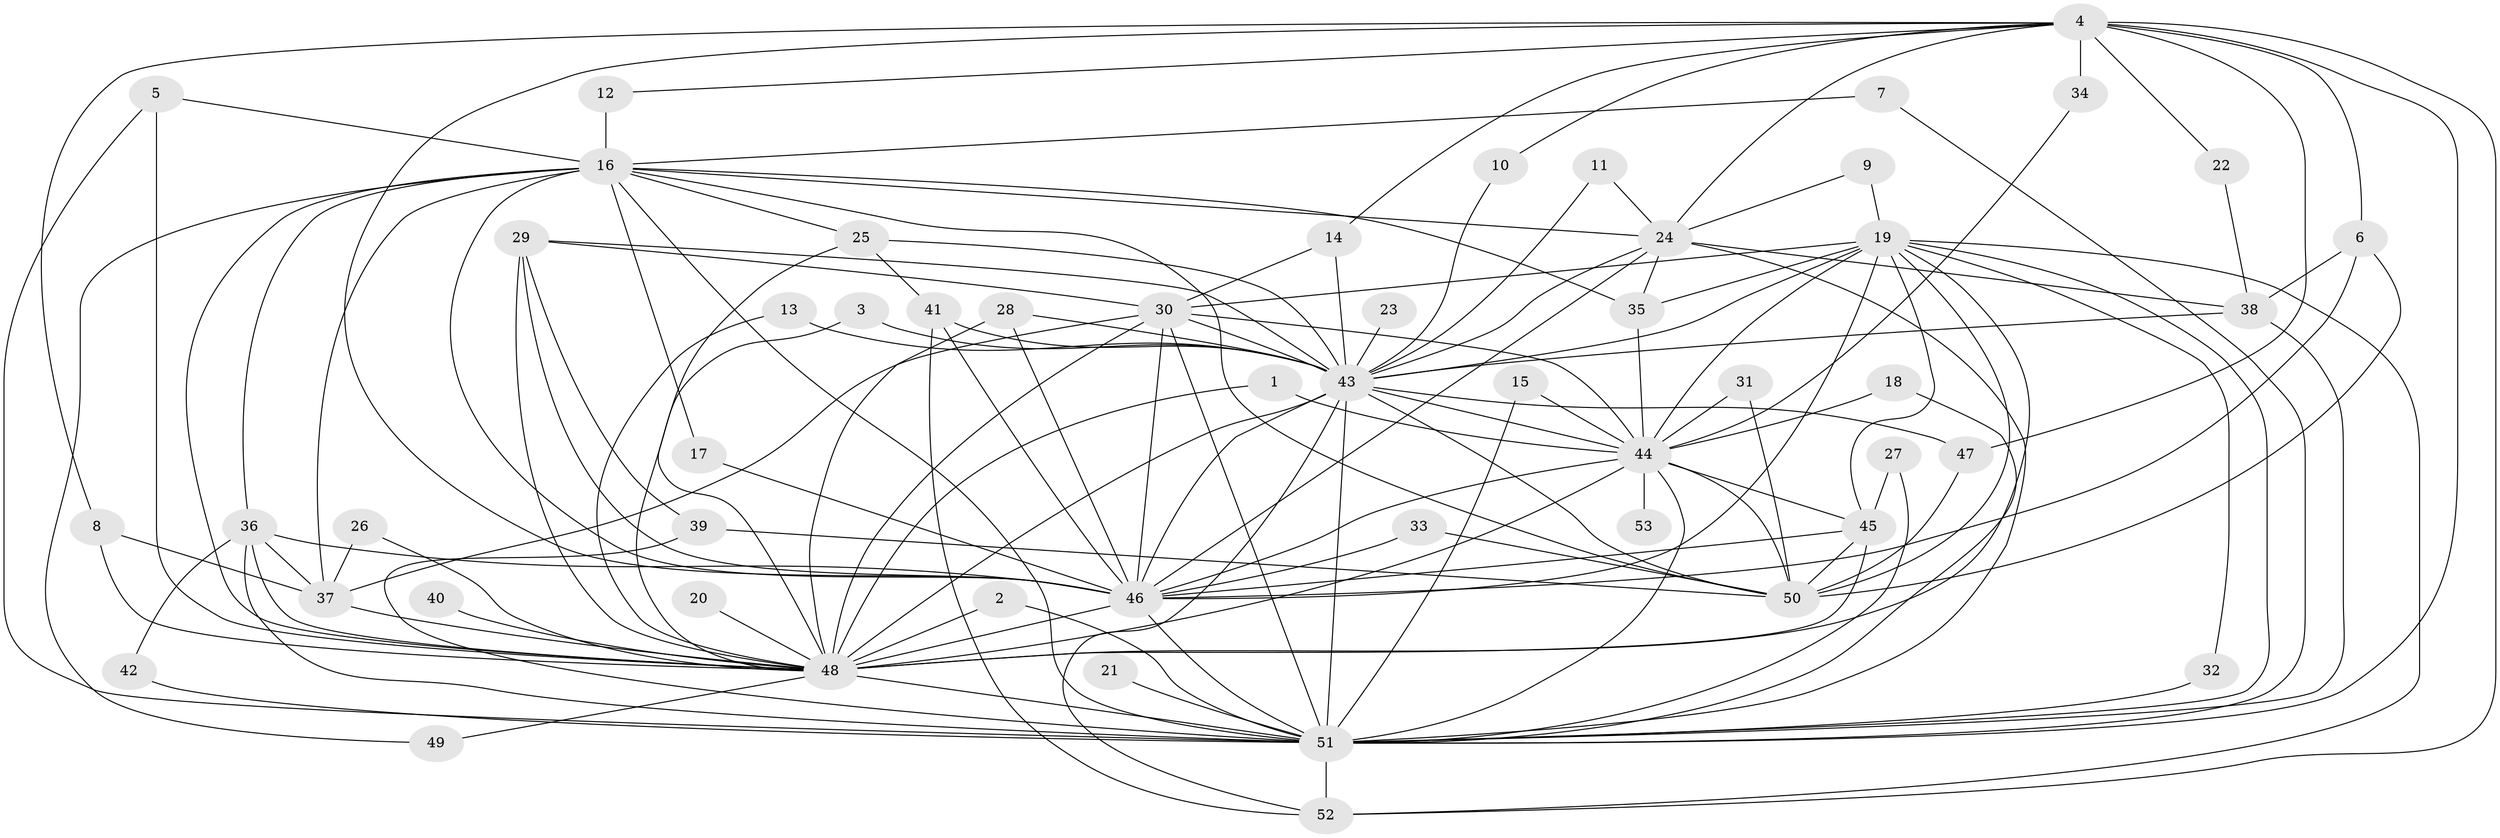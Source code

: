 // original degree distribution, {19: 0.009523809523809525, 21: 0.0380952380952381, 17: 0.009523809523809525, 15: 0.009523809523809525, 20: 0.009523809523809525, 12: 0.01904761904761905, 16: 0.009523809523809525, 9: 0.009523809523809525, 6: 0.02857142857142857, 2: 0.5428571428571428, 3: 0.17142857142857143, 5: 0.02857142857142857, 4: 0.0761904761904762, 8: 0.01904761904761905, 7: 0.009523809523809525, 10: 0.009523809523809525}
// Generated by graph-tools (version 1.1) at 2025/49/03/09/25 03:49:40]
// undirected, 53 vertices, 139 edges
graph export_dot {
graph [start="1"]
  node [color=gray90,style=filled];
  1;
  2;
  3;
  4;
  5;
  6;
  7;
  8;
  9;
  10;
  11;
  12;
  13;
  14;
  15;
  16;
  17;
  18;
  19;
  20;
  21;
  22;
  23;
  24;
  25;
  26;
  27;
  28;
  29;
  30;
  31;
  32;
  33;
  34;
  35;
  36;
  37;
  38;
  39;
  40;
  41;
  42;
  43;
  44;
  45;
  46;
  47;
  48;
  49;
  50;
  51;
  52;
  53;
  1 -- 44 [weight=1.0];
  1 -- 48 [weight=1.0];
  2 -- 48 [weight=1.0];
  2 -- 51 [weight=1.0];
  3 -- 43 [weight=1.0];
  3 -- 48 [weight=1.0];
  4 -- 6 [weight=2.0];
  4 -- 8 [weight=1.0];
  4 -- 10 [weight=1.0];
  4 -- 12 [weight=1.0];
  4 -- 14 [weight=1.0];
  4 -- 22 [weight=1.0];
  4 -- 24 [weight=1.0];
  4 -- 34 [weight=1.0];
  4 -- 46 [weight=1.0];
  4 -- 47 [weight=1.0];
  4 -- 51 [weight=1.0];
  4 -- 52 [weight=1.0];
  5 -- 16 [weight=1.0];
  5 -- 48 [weight=1.0];
  5 -- 51 [weight=1.0];
  6 -- 38 [weight=1.0];
  6 -- 46 [weight=1.0];
  6 -- 50 [weight=1.0];
  7 -- 16 [weight=1.0];
  7 -- 51 [weight=1.0];
  8 -- 37 [weight=1.0];
  8 -- 48 [weight=1.0];
  9 -- 19 [weight=1.0];
  9 -- 24 [weight=1.0];
  10 -- 43 [weight=1.0];
  11 -- 24 [weight=1.0];
  11 -- 43 [weight=1.0];
  12 -- 16 [weight=2.0];
  13 -- 43 [weight=1.0];
  13 -- 48 [weight=1.0];
  14 -- 30 [weight=1.0];
  14 -- 43 [weight=1.0];
  15 -- 44 [weight=1.0];
  15 -- 51 [weight=1.0];
  16 -- 17 [weight=1.0];
  16 -- 24 [weight=1.0];
  16 -- 25 [weight=1.0];
  16 -- 35 [weight=1.0];
  16 -- 36 [weight=1.0];
  16 -- 37 [weight=1.0];
  16 -- 46 [weight=2.0];
  16 -- 48 [weight=1.0];
  16 -- 49 [weight=1.0];
  16 -- 50 [weight=1.0];
  16 -- 51 [weight=1.0];
  17 -- 46 [weight=1.0];
  18 -- 44 [weight=1.0];
  18 -- 51 [weight=1.0];
  19 -- 30 [weight=1.0];
  19 -- 32 [weight=1.0];
  19 -- 35 [weight=2.0];
  19 -- 43 [weight=2.0];
  19 -- 44 [weight=1.0];
  19 -- 45 [weight=1.0];
  19 -- 46 [weight=1.0];
  19 -- 48 [weight=2.0];
  19 -- 50 [weight=1.0];
  19 -- 51 [weight=2.0];
  19 -- 52 [weight=1.0];
  20 -- 48 [weight=2.0];
  21 -- 51 [weight=1.0];
  22 -- 38 [weight=1.0];
  23 -- 43 [weight=1.0];
  24 -- 35 [weight=1.0];
  24 -- 38 [weight=2.0];
  24 -- 43 [weight=1.0];
  24 -- 46 [weight=1.0];
  24 -- 51 [weight=1.0];
  25 -- 41 [weight=1.0];
  25 -- 43 [weight=1.0];
  25 -- 48 [weight=1.0];
  26 -- 37 [weight=1.0];
  26 -- 48 [weight=1.0];
  27 -- 45 [weight=1.0];
  27 -- 51 [weight=1.0];
  28 -- 43 [weight=1.0];
  28 -- 46 [weight=1.0];
  28 -- 48 [weight=1.0];
  29 -- 30 [weight=1.0];
  29 -- 39 [weight=1.0];
  29 -- 43 [weight=1.0];
  29 -- 46 [weight=1.0];
  29 -- 48 [weight=2.0];
  30 -- 37 [weight=1.0];
  30 -- 43 [weight=2.0];
  30 -- 44 [weight=1.0];
  30 -- 46 [weight=1.0];
  30 -- 48 [weight=3.0];
  30 -- 51 [weight=2.0];
  31 -- 44 [weight=1.0];
  31 -- 50 [weight=1.0];
  32 -- 51 [weight=1.0];
  33 -- 46 [weight=1.0];
  33 -- 50 [weight=1.0];
  34 -- 44 [weight=1.0];
  35 -- 44 [weight=1.0];
  36 -- 37 [weight=1.0];
  36 -- 42 [weight=1.0];
  36 -- 46 [weight=1.0];
  36 -- 48 [weight=1.0];
  36 -- 51 [weight=1.0];
  37 -- 48 [weight=1.0];
  38 -- 43 [weight=1.0];
  38 -- 51 [weight=1.0];
  39 -- 50 [weight=1.0];
  39 -- 51 [weight=1.0];
  40 -- 48 [weight=2.0];
  41 -- 43 [weight=1.0];
  41 -- 46 [weight=1.0];
  41 -- 52 [weight=1.0];
  42 -- 51 [weight=1.0];
  43 -- 44 [weight=2.0];
  43 -- 46 [weight=2.0];
  43 -- 47 [weight=1.0];
  43 -- 48 [weight=4.0];
  43 -- 50 [weight=1.0];
  43 -- 51 [weight=4.0];
  43 -- 52 [weight=1.0];
  44 -- 45 [weight=1.0];
  44 -- 46 [weight=1.0];
  44 -- 48 [weight=2.0];
  44 -- 50 [weight=2.0];
  44 -- 51 [weight=2.0];
  44 -- 53 [weight=1.0];
  45 -- 46 [weight=1.0];
  45 -- 48 [weight=1.0];
  45 -- 50 [weight=1.0];
  46 -- 48 [weight=2.0];
  46 -- 51 [weight=2.0];
  47 -- 50 [weight=1.0];
  48 -- 49 [weight=1.0];
  48 -- 51 [weight=4.0];
  51 -- 52 [weight=1.0];
}
